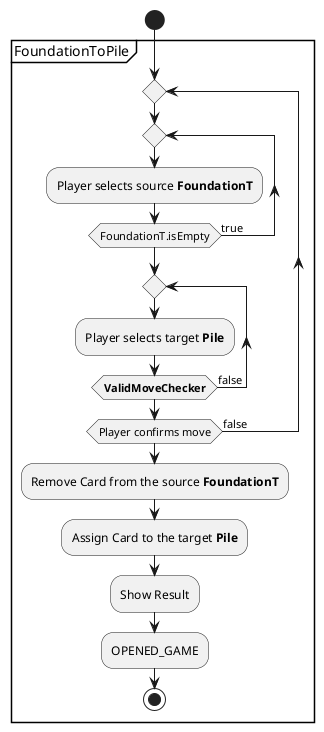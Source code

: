 @startuml
'https://plantuml.com/activity-diagram-beta

start

partition FoundationToPile {

repeat
   repeat
      :Player selects source **FoundationT**;
   repeat while (FoundationT.isEmpty) is (true)

   repeat
      :Player selects target **Pile**;
   repeat while (**ValidMoveChecker**) is (false)
repeat while (Player confirms move) is (false)

:Remove Card from the source **FoundationT**;
:Assign Card to the target **Pile**;
:Show Result;
:OPENED_GAME;

stop
@enduml

